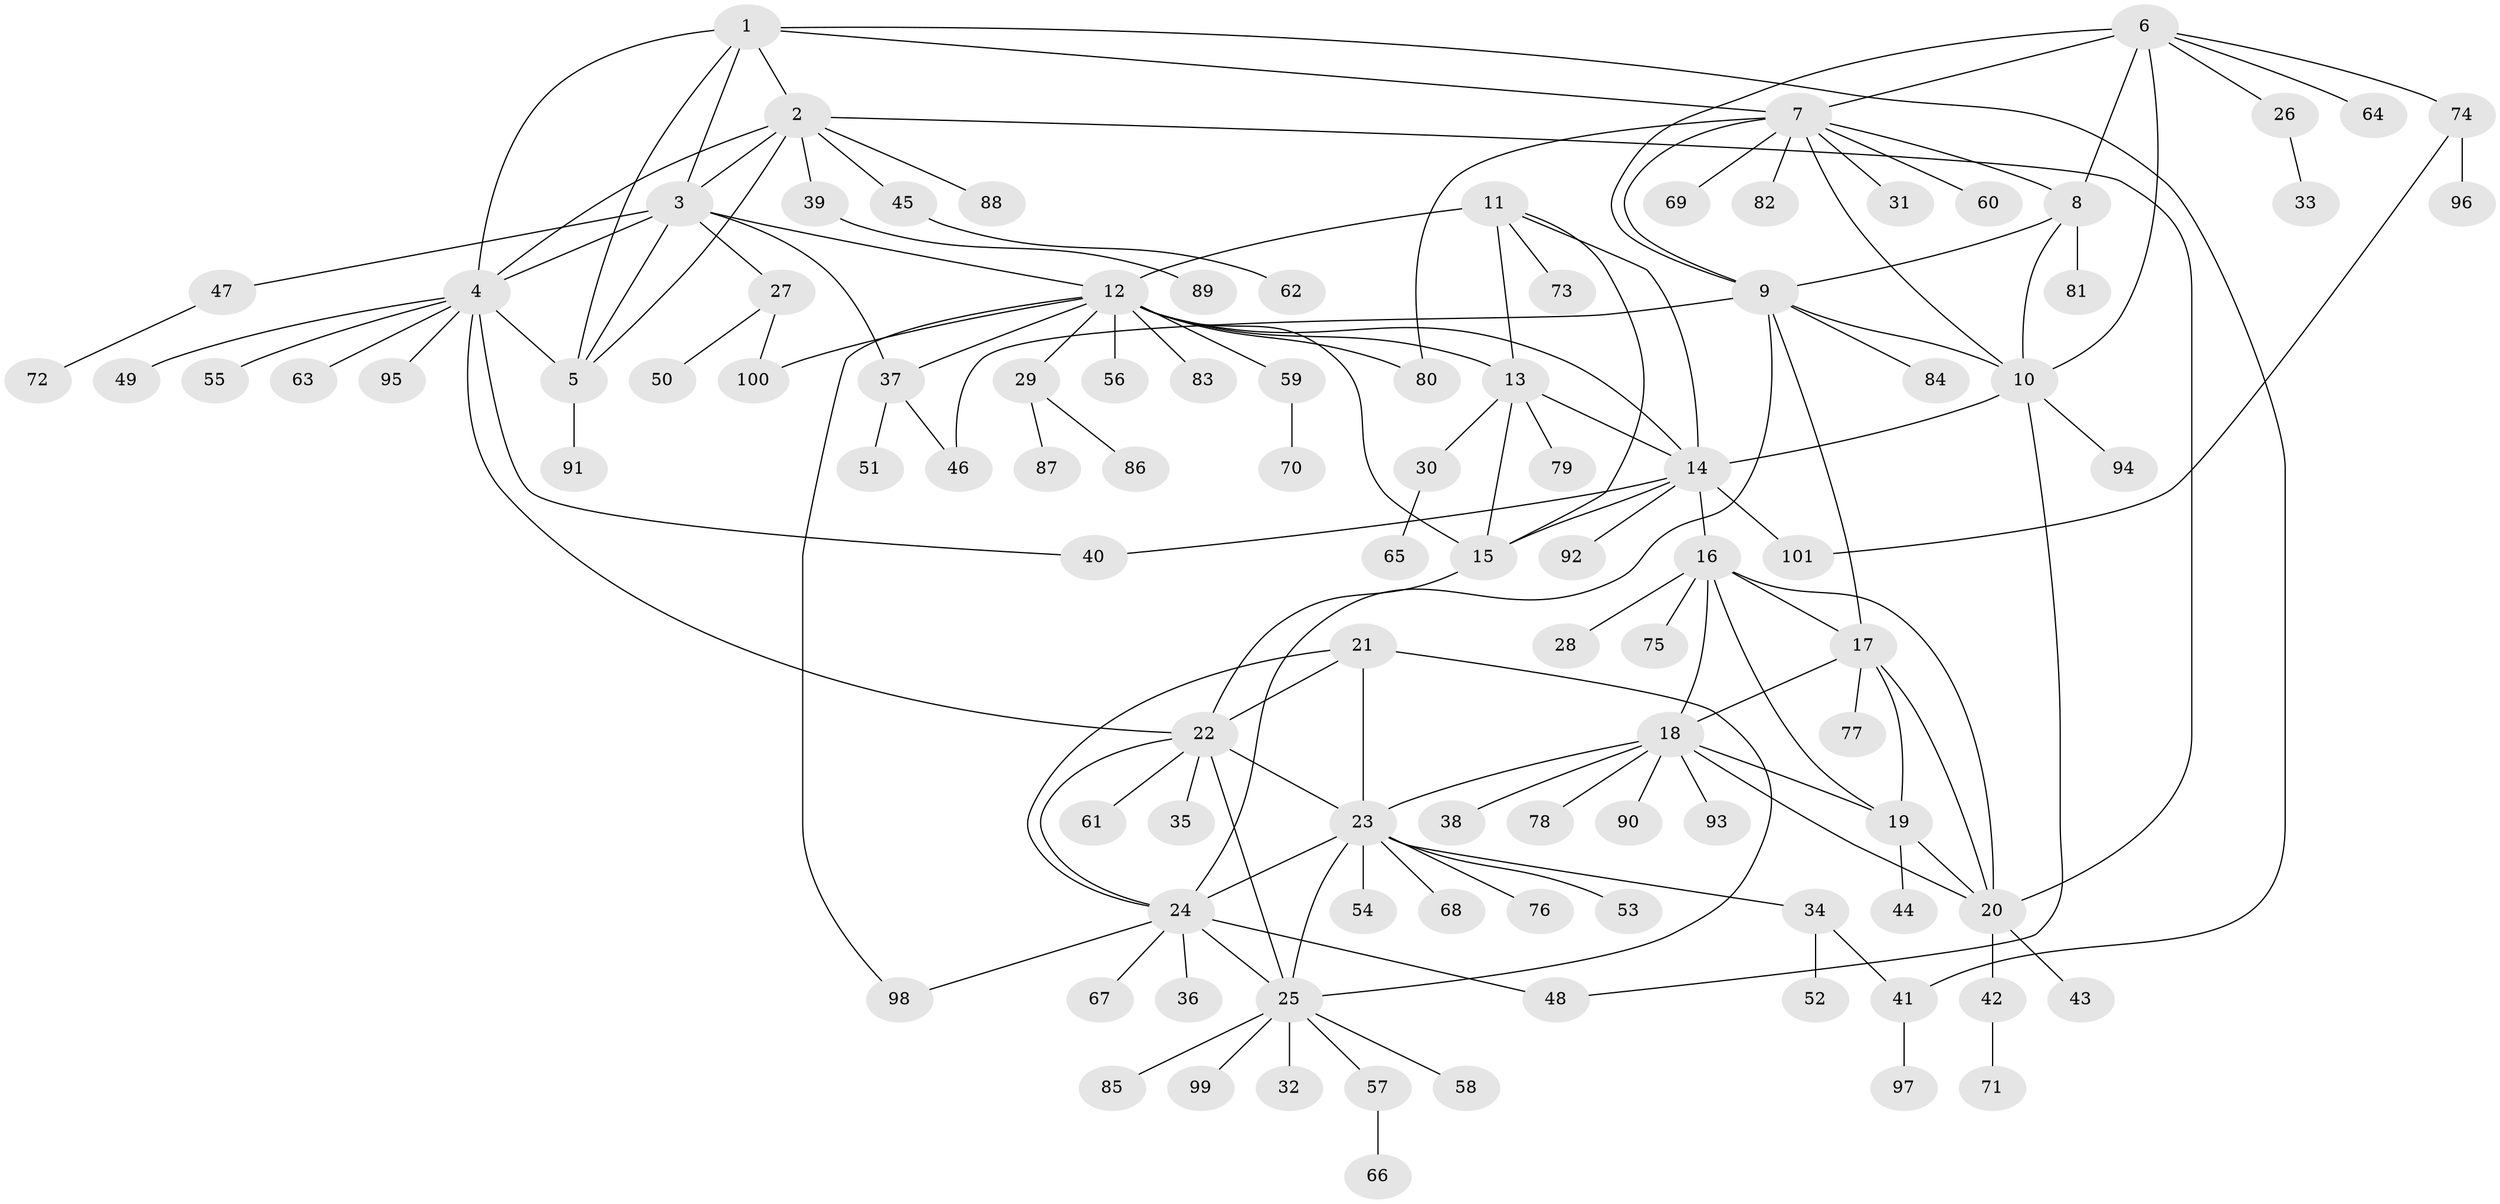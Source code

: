 // coarse degree distribution, {10: 0.016666666666666666, 9: 0.03333333333333333, 3: 0.05, 7: 0.06666666666666667, 5: 0.016666666666666666, 13: 0.016666666666666666, 6: 0.05, 8: 0.03333333333333333, 1: 0.6166666666666667, 2: 0.08333333333333333, 4: 0.016666666666666666}
// Generated by graph-tools (version 1.1) at 2025/19/03/04/25 18:19:28]
// undirected, 101 vertices, 145 edges
graph export_dot {
graph [start="1"]
  node [color=gray90,style=filled];
  1;
  2;
  3;
  4;
  5;
  6;
  7;
  8;
  9;
  10;
  11;
  12;
  13;
  14;
  15;
  16;
  17;
  18;
  19;
  20;
  21;
  22;
  23;
  24;
  25;
  26;
  27;
  28;
  29;
  30;
  31;
  32;
  33;
  34;
  35;
  36;
  37;
  38;
  39;
  40;
  41;
  42;
  43;
  44;
  45;
  46;
  47;
  48;
  49;
  50;
  51;
  52;
  53;
  54;
  55;
  56;
  57;
  58;
  59;
  60;
  61;
  62;
  63;
  64;
  65;
  66;
  67;
  68;
  69;
  70;
  71;
  72;
  73;
  74;
  75;
  76;
  77;
  78;
  79;
  80;
  81;
  82;
  83;
  84;
  85;
  86;
  87;
  88;
  89;
  90;
  91;
  92;
  93;
  94;
  95;
  96;
  97;
  98;
  99;
  100;
  101;
  1 -- 2;
  1 -- 3;
  1 -- 4;
  1 -- 5;
  1 -- 7;
  1 -- 41;
  2 -- 3;
  2 -- 4;
  2 -- 5;
  2 -- 20;
  2 -- 39;
  2 -- 45;
  2 -- 88;
  3 -- 4;
  3 -- 5;
  3 -- 12;
  3 -- 27;
  3 -- 37;
  3 -- 47;
  4 -- 5;
  4 -- 22;
  4 -- 40;
  4 -- 49;
  4 -- 55;
  4 -- 63;
  4 -- 95;
  5 -- 91;
  6 -- 7;
  6 -- 8;
  6 -- 9;
  6 -- 10;
  6 -- 26;
  6 -- 64;
  6 -- 74;
  7 -- 8;
  7 -- 9;
  7 -- 10;
  7 -- 31;
  7 -- 60;
  7 -- 69;
  7 -- 80;
  7 -- 82;
  8 -- 9;
  8 -- 10;
  8 -- 81;
  9 -- 10;
  9 -- 17;
  9 -- 24;
  9 -- 46;
  9 -- 84;
  10 -- 14;
  10 -- 48;
  10 -- 94;
  11 -- 12;
  11 -- 13;
  11 -- 14;
  11 -- 15;
  11 -- 73;
  12 -- 13;
  12 -- 14;
  12 -- 15;
  12 -- 29;
  12 -- 37;
  12 -- 56;
  12 -- 59;
  12 -- 80;
  12 -- 83;
  12 -- 98;
  12 -- 100;
  13 -- 14;
  13 -- 15;
  13 -- 30;
  13 -- 79;
  14 -- 15;
  14 -- 16;
  14 -- 40;
  14 -- 92;
  14 -- 101;
  15 -- 22;
  16 -- 17;
  16 -- 18;
  16 -- 19;
  16 -- 20;
  16 -- 28;
  16 -- 75;
  17 -- 18;
  17 -- 19;
  17 -- 20;
  17 -- 77;
  18 -- 19;
  18 -- 20;
  18 -- 23;
  18 -- 38;
  18 -- 78;
  18 -- 90;
  18 -- 93;
  19 -- 20;
  19 -- 44;
  20 -- 42;
  20 -- 43;
  21 -- 22;
  21 -- 23;
  21 -- 24;
  21 -- 25;
  22 -- 23;
  22 -- 24;
  22 -- 25;
  22 -- 35;
  22 -- 61;
  23 -- 24;
  23 -- 25;
  23 -- 34;
  23 -- 53;
  23 -- 54;
  23 -- 68;
  23 -- 76;
  24 -- 25;
  24 -- 36;
  24 -- 48;
  24 -- 67;
  24 -- 98;
  25 -- 32;
  25 -- 57;
  25 -- 58;
  25 -- 85;
  25 -- 99;
  26 -- 33;
  27 -- 50;
  27 -- 100;
  29 -- 86;
  29 -- 87;
  30 -- 65;
  34 -- 41;
  34 -- 52;
  37 -- 46;
  37 -- 51;
  39 -- 89;
  41 -- 97;
  42 -- 71;
  45 -- 62;
  47 -- 72;
  57 -- 66;
  59 -- 70;
  74 -- 96;
  74 -- 101;
}
